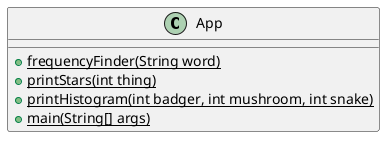 @startuml
'https://plantuml.com/class-diagram

class App{

+{static}frequencyFinder(String word)
+{static}printStars(int thing)
+{static}printHistogram(int badger, int mushroom, int snake)
+{static}main(String[] args)

}

@enduml
